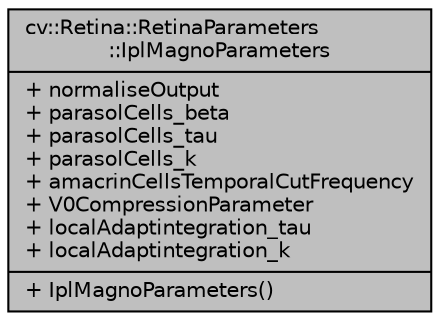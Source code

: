 digraph "cv::Retina::RetinaParameters::IplMagnoParameters"
{
 // LATEX_PDF_SIZE
  edge [fontname="Helvetica",fontsize="10",labelfontname="Helvetica",labelfontsize="10"];
  node [fontname="Helvetica",fontsize="10",shape=record];
  Node1 [label="{cv::Retina::RetinaParameters\l::IplMagnoParameters\n|+ normaliseOutput\l+ parasolCells_beta\l+ parasolCells_tau\l+ parasolCells_k\l+ amacrinCellsTemporalCutFrequency\l+ V0CompressionParameter\l+ localAdaptintegration_tau\l+ localAdaptintegration_k\l|+ IplMagnoParameters()\l}",height=0.2,width=0.4,color="black", fillcolor="grey75", style="filled", fontcolor="black",tooltip=" "];
}
